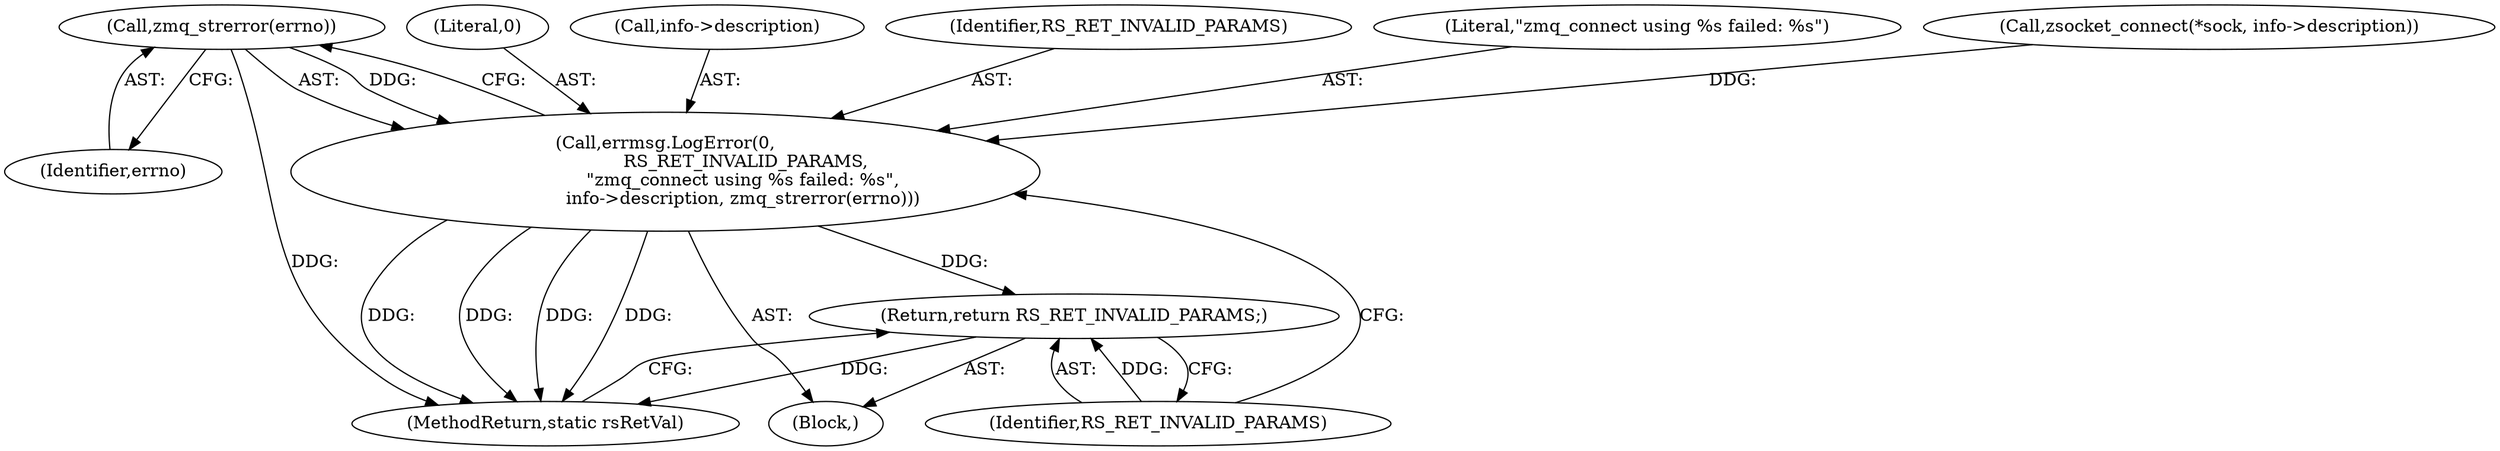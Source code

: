 digraph "0_rsyslog_062d0c671a29f7c6f7dff4a2f1f35df375bbb30b@API" {
"1000407" [label="(Call,zmq_strerror(errno))"];
"1000400" [label="(Call,errmsg.LogError(0,\n                             RS_RET_INVALID_PARAMS,\n                            \"zmq_connect using %s failed: %s\",\n                            info->description, zmq_strerror(errno)))"];
"1000409" [label="(Return,return RS_RET_INVALID_PARAMS;)"];
"1000410" [label="(Identifier,RS_RET_INVALID_PARAMS)"];
"1000403" [label="(Literal,\"zmq_connect using %s failed: %s\")"];
"1000388" [label="(Call,zsocket_connect(*sock, info->description))"];
"1000409" [label="(Return,return RS_RET_INVALID_PARAMS;)"];
"1000450" [label="(MethodReturn,static rsRetVal)"];
"1000401" [label="(Literal,0)"];
"1000404" [label="(Call,info->description)"];
"1000400" [label="(Call,errmsg.LogError(0,\n                             RS_RET_INVALID_PARAMS,\n                            \"zmq_connect using %s failed: %s\",\n                            info->description, zmq_strerror(errno)))"];
"1000399" [label="(Block,)"];
"1000407" [label="(Call,zmq_strerror(errno))"];
"1000408" [label="(Identifier,errno)"];
"1000402" [label="(Identifier,RS_RET_INVALID_PARAMS)"];
"1000407" -> "1000400"  [label="AST: "];
"1000407" -> "1000408"  [label="CFG: "];
"1000408" -> "1000407"  [label="AST: "];
"1000400" -> "1000407"  [label="CFG: "];
"1000407" -> "1000450"  [label="DDG: "];
"1000407" -> "1000400"  [label="DDG: "];
"1000400" -> "1000399"  [label="AST: "];
"1000401" -> "1000400"  [label="AST: "];
"1000402" -> "1000400"  [label="AST: "];
"1000403" -> "1000400"  [label="AST: "];
"1000404" -> "1000400"  [label="AST: "];
"1000410" -> "1000400"  [label="CFG: "];
"1000400" -> "1000450"  [label="DDG: "];
"1000400" -> "1000450"  [label="DDG: "];
"1000400" -> "1000450"  [label="DDG: "];
"1000400" -> "1000450"  [label="DDG: "];
"1000388" -> "1000400"  [label="DDG: "];
"1000400" -> "1000409"  [label="DDG: "];
"1000409" -> "1000399"  [label="AST: "];
"1000409" -> "1000410"  [label="CFG: "];
"1000410" -> "1000409"  [label="AST: "];
"1000450" -> "1000409"  [label="CFG: "];
"1000409" -> "1000450"  [label="DDG: "];
"1000410" -> "1000409"  [label="DDG: "];
}
